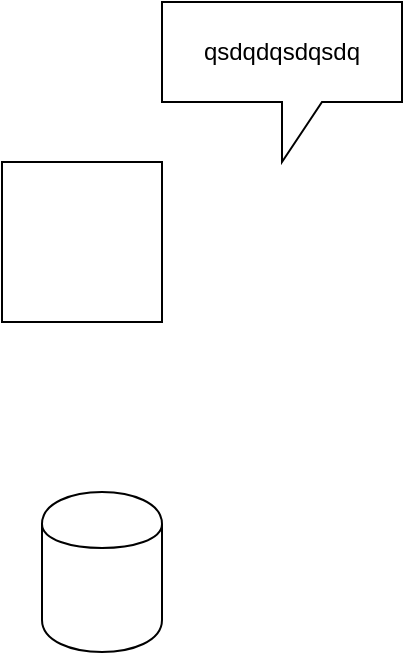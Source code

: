 <mxfile version="13.3.5" type="github">
  <diagram id="Lvizf-PEncsook2T1EqK" name="Page-1">
    <mxGraphModel dx="2066" dy="1154" grid="1" gridSize="10" guides="1" tooltips="1" connect="1" arrows="1" fold="1" page="1" pageScale="1" pageWidth="827" pageHeight="1169" math="0" shadow="0">
      <root>
        <mxCell id="0" />
        <mxCell id="1" parent="0" />
        <mxCell id="o6b5n4Q7OoVMKn-yPBHf-1" value="" style="whiteSpace=wrap;html=1;aspect=fixed;" vertex="1" parent="1">
          <mxGeometry x="300" y="380" width="80" height="80" as="geometry" />
        </mxCell>
        <mxCell id="o6b5n4Q7OoVMKn-yPBHf-2" value="" style="shape=cylinder;whiteSpace=wrap;html=1;boundedLbl=1;backgroundOutline=1;" vertex="1" parent="1">
          <mxGeometry x="320" y="545" width="60" height="80" as="geometry" />
        </mxCell>
        <mxCell id="o6b5n4Q7OoVMKn-yPBHf-3" value="qsdqdqsdqsdq" style="shape=callout;whiteSpace=wrap;html=1;perimeter=calloutPerimeter;" vertex="1" parent="1">
          <mxGeometry x="380" y="300" width="120" height="80" as="geometry" />
        </mxCell>
      </root>
    </mxGraphModel>
  </diagram>
</mxfile>
